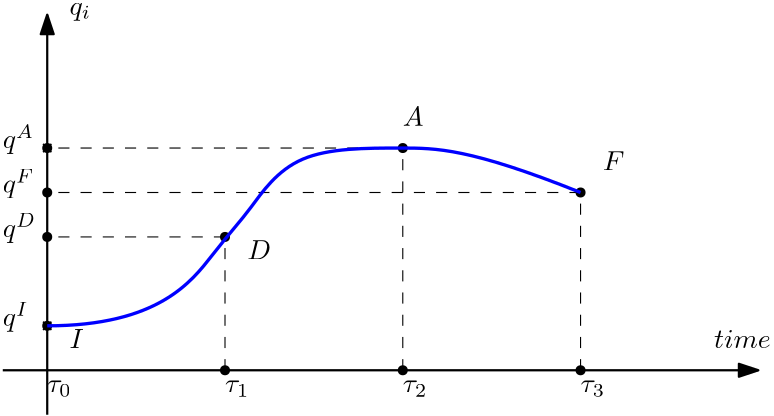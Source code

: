 <?xml version="1.0"?>
<!DOCTYPE ipe SYSTEM "ipe.dtd">
<ipe version="70107" creator="Ipe 7.1.10">
<info created="D:20161207173119" modified="D:20161207173119"/>
<ipestyle name="basic">
<symbol name="arrow/arc(spx)">
<path stroke="sym-stroke" fill="sym-stroke" pen="sym-pen">
0 0 m
-1 0.333 l
-1 -0.333 l
h
</path>
</symbol>
<symbol name="arrow/farc(spx)">
<path stroke="sym-stroke" fill="white" pen="sym-pen">
0 0 m
-1 0.333 l
-1 -0.333 l
h
</path>
</symbol>
<symbol name="arrow/ptarc(spx)">
<path stroke="sym-stroke" fill="sym-stroke" pen="sym-pen">
0 0 m
-1 0.333 l
-0.8 0 l
-1 -0.333 l
h
</path>
</symbol>
<symbol name="arrow/fptarc(spx)">
<path stroke="sym-stroke" fill="white" pen="sym-pen">
0 0 m
-1 0.333 l
-0.8 0 l
-1 -0.333 l
h
</path>
</symbol>
<symbol name="mark/circle(sx)" transformations="translations">
<path fill="sym-stroke">
0.6 0 0 0.6 0 0 e
0.4 0 0 0.4 0 0 e
</path>
</symbol>
<symbol name="mark/disk(sx)" transformations="translations">
<path fill="sym-stroke">
0.6 0 0 0.6 0 0 e
</path>
</symbol>
<symbol name="mark/fdisk(sfx)" transformations="translations">
<group>
<path fill="sym-fill">
0.5 0 0 0.5 0 0 e
</path>
<path fill="sym-stroke" fillrule="eofill">
0.6 0 0 0.6 0 0 e
0.4 0 0 0.4 0 0 e
</path>
</group>
</symbol>
<symbol name="mark/box(sx)" transformations="translations">
<path fill="sym-stroke" fillrule="eofill">
-0.6 -0.6 m
0.6 -0.6 l
0.6 0.6 l
-0.6 0.6 l
h
-0.4 -0.4 m
0.4 -0.4 l
0.4 0.4 l
-0.4 0.4 l
h
</path>
</symbol>
<symbol name="mark/square(sx)" transformations="translations">
<path fill="sym-stroke">
-0.6 -0.6 m
0.6 -0.6 l
0.6 0.6 l
-0.6 0.6 l
h
</path>
</symbol>
<symbol name="mark/fsquare(sfx)" transformations="translations">
<group>
<path fill="sym-fill">
-0.5 -0.5 m
0.5 -0.5 l
0.5 0.5 l
-0.5 0.5 l
h
</path>
<path fill="sym-stroke" fillrule="eofill">
-0.6 -0.6 m
0.6 -0.6 l
0.6 0.6 l
-0.6 0.6 l
h
-0.4 -0.4 m
0.4 -0.4 l
0.4 0.4 l
-0.4 0.4 l
h
</path>
</group>
</symbol>
<symbol name="mark/cross(sx)" transformations="translations">
<group>
<path fill="sym-stroke">
-0.43 -0.57 m
0.57 0.43 l
0.43 0.57 l
-0.57 -0.43 l
h
</path>
<path fill="sym-stroke">
-0.43 0.57 m
0.57 -0.43 l
0.43 -0.57 l
-0.57 0.43 l
h
</path>
</group>
</symbol>
<symbol name="arrow/fnormal(spx)">
<path stroke="sym-stroke" fill="white" pen="sym-pen">
0 0 m
-1 0.333 l
-1 -0.333 l
h
</path>
</symbol>
<symbol name="arrow/pointed(spx)">
<path stroke="sym-stroke" fill="sym-stroke" pen="sym-pen">
0 0 m
-1 0.333 l
-0.8 0 l
-1 -0.333 l
h
</path>
</symbol>
<symbol name="arrow/fpointed(spx)">
<path stroke="sym-stroke" fill="white" pen="sym-pen">
0 0 m
-1 0.333 l
-0.8 0 l
-1 -0.333 l
h
</path>
</symbol>
<symbol name="arrow/linear(spx)">
<path stroke="sym-stroke" pen="sym-pen">
-1 0.333 m
0 0 l
-1 -0.333 l
</path>
</symbol>
<symbol name="arrow/fdouble(spx)">
<path stroke="sym-stroke" fill="white" pen="sym-pen">
0 0 m
-1 0.333 l
-1 -0.333 l
h
-1 0 m
-2 0.333 l
-2 -0.333 l
h
</path>
</symbol>
<symbol name="arrow/double(spx)">
<path stroke="sym-stroke" fill="sym-stroke" pen="sym-pen">
0 0 m
-1 0.333 l
-1 -0.333 l
h
-1 0 m
-2 0.333 l
-2 -0.333 l
h
</path>
</symbol>
<pen name="heavier" value="0.8"/>
<pen name="fat" value="1.2"/>
<pen name="ultrafat" value="2"/>
<symbolsize name="large" value="5"/>
<symbolsize name="small" value="2"/>
<symbolsize name="tiny" value="1.1"/>
<arrowsize name="large" value="10"/>
<arrowsize name="small" value="5"/>
<arrowsize name="tiny" value="3"/>
<color name="red" value="1 0 0"/>
<color name="green" value="0 1 0"/>
<color name="blue" value="0 0 1"/>
<color name="yellow" value="1 1 0"/>
<color name="orange" value="1 0.647 0"/>
<color name="gold" value="1 0.843 0"/>
<color name="purple" value="0.627 0.125 0.941"/>
<color name="gray" value="0.745"/>
<color name="brown" value="0.647 0.165 0.165"/>
<color name="navy" value="0 0 0.502"/>
<color name="pink" value="1 0.753 0.796"/>
<color name="seagreen" value="0.18 0.545 0.341"/>
<color name="turquoise" value="0.251 0.878 0.816"/>
<color name="violet" value="0.933 0.51 0.933"/>
<color name="darkblue" value="0 0 0.545"/>
<color name="darkcyan" value="0 0.545 0.545"/>
<color name="darkgray" value="0.663"/>
<color name="darkgreen" value="0 0.392 0"/>
<color name="darkmagenta" value="0.545 0 0.545"/>
<color name="darkorange" value="1 0.549 0"/>
<color name="darkred" value="0.545 0 0"/>
<color name="lightblue" value="0.678 0.847 0.902"/>
<color name="lightcyan" value="0.878 1 1"/>
<color name="lightgray" value="0.827"/>
<color name="lightgreen" value="0.565 0.933 0.565"/>
<color name="lightyellow" value="1 1 0.878"/>
<dashstyle name="dashed" value="[4] 0"/>
<dashstyle name="dotted" value="[1 3] 0"/>
<dashstyle name="dash dotted" value="[4 2 1 2] 0"/>
<dashstyle name="dash dot dotted" value="[4 2 1 2 1 2] 0"/>
<textsize name="large" value="\large"/>
<textsize name="Large" value="\Large"/>
<textsize name="LARGE" value="\LARGE"/>
<textsize name="huge" value="\huge"/>
<textsize name="Huge" value="\Huge"/>
<textsize name="small" value="\small"/>
<textsize name="footnote" value="\footnotesize"/>
<textsize name="tiny" value="\tiny"/>
<textstyle name="center" begin="\begin{center}" end="\end{center}"/>
<textstyle name="itemize" begin="\begin{itemize}" end="\end{itemize}"/>
<textstyle name="item" begin="\begin{itemize}\item{}" end="\end{itemize}"/>
<gridsize name="4 pts" value="4"/>
<gridsize name="8 pts (~3 mm)" value="8"/>
<gridsize name="16 pts (~6 mm)" value="16"/>
<gridsize name="32 pts (~12 mm)" value="32"/>
<gridsize name="10 pts (~3.5 mm)" value="10"/>
<gridsize name="20 pts (~7 mm)" value="20"/>
<gridsize name="14 pts (~5 mm)" value="14"/>
<gridsize name="28 pts (~10 mm)" value="28"/>
<gridsize name="56 pts (~20 mm)" value="56"/>
<anglesize name="90 deg" value="90"/>
<anglesize name="60 deg" value="60"/>
<anglesize name="45 deg" value="45"/>
<anglesize name="30 deg" value="30"/>
<anglesize name="22.5 deg" value="22.5"/>
<opacity name="10%" value="0.1"/>
<opacity name="30%" value="0.3"/>
<opacity name="50%" value="0.5"/>
<opacity name="75%" value="0.75"/>
<tiling name="falling" angle="-60" step="4" width="1"/>
<tiling name="rising" angle="30" step="4" width="1"/>
</ipestyle>
<page>
<layer name="alpha"/>
<view layers="alpha" active="alpha"/>
<path layer="alpha" stroke="black" pen="heavier" rarrow="normal/normal">
192 704 m
192 576 l
192 560 l
</path>
<path stroke="black" pen="heavier" rarrow="normal/normal">
448 576 m
176 576 l
176 576 l
</path>
<use name="mark/disk(sx)" pos="192 592" size="normal" stroke="black"/>
<text transformations="translations" pos="176 592" stroke="black" type="label" width="9.376" height="8.388" depth="1.93" valign="baseline">$q^I$</text>
<text transformations="translations" pos="176 656" stroke="black" type="label" width="11.294" height="8.388" depth="1.93" valign="baseline">$q^A$</text>
<text transformations="translations" pos="176 624" stroke="black" type="label" width="12.032" height="8.388" depth="1.93" valign="baseline">$q^D$</text>
<text transformations="translations" pos="176 640" stroke="black" type="label" width="11.428" height="8.388" depth="1.93" valign="baseline">$q^F$</text>
<use name="mark/disk(sx)" pos="192 624" size="normal" stroke="black"/>
<use name="mark/disk(sx)" pos="192 640" size="normal" stroke="black"/>
<use name="mark/cross(sx)" pos="192 656" size="normal" stroke="black"/>
<use name="mark/cross(sx)" pos="192 592" size="normal" stroke="black"/>
<use name="mark/disk(sx)" pos="192 656" size="normal" stroke="black"/>
<use name="mark/disk(sx)" pos="256 624" size="normal" stroke="black"/>
<use name="mark/disk(sx)" pos="320 656" size="normal" stroke="black"/>
<use name="mark/disk(sx)" pos="384 640" size="normal" stroke="black"/>
<text matrix="1 0 0 1 -16 8" transformations="translations" pos="208 560" stroke="black" type="label" width="8.825" height="4.294" depth="1.49" valign="baseline">$\tau_0$</text>
<text matrix="1 0 0 1 0 8" transformations="translations" pos="256 560" stroke="black" type="label" width="8.825" height="4.294" depth="1.49" valign="baseline">$\tau_1$</text>
<text matrix="1 0 0 1 0 8" transformations="translations" pos="320 560" stroke="black" type="label" width="8.825" height="4.294" depth="1.49" valign="baseline">$\tau_2$</text>
<text matrix="1 0 0 1 0 8" transformations="translations" pos="384 560" stroke="black" type="label" width="8.825" height="4.294" depth="1.49" valign="baseline">$\tau_3$</text>
<use name="mark/disk(sx)" pos="256 576" size="normal" stroke="black"/>
<use name="mark/disk(sx)" pos="320 576" size="normal" stroke="black"/>
<use name="mark/disk(sx)" pos="384 576" size="normal" stroke="black"/>
<path stroke="black" dash="dashed">
384 576 m
384 640 l
192 640 l
</path>
<path stroke="black" dash="dashed">
320 576 m
320 656 l
192 656 l
</path>
<path stroke="black" dash="dashed">
256 576 m
256 624 l
192 624 l
</path>
<text matrix="1 0 0 1 24 0" transformations="translations" pos="176 704" stroke="black" type="label" width="7.764" height="4.297" depth="1.93" valign="baseline">$q_i$</text>
<text matrix="1 0 0 1 -32 24" transformations="translations" pos="464 560" stroke="black" type="label" width="20.416" height="6.571" depth="0" valign="baseline">$time$</text>
<text transformations="translations" pos="320 664" stroke="black" type="label" width="7.472" height="6.808" depth="0" valign="baseline">$A$</text>
<text transformations="translations" pos="392 648" stroke="black" type="label" width="7.79" height="6.808" depth="0" valign="baseline">$F$</text>
<text transformations="translations" pos="264 616" stroke="black" type="label" width="8.525" height="6.808" depth="0" valign="baseline">$D$</text>
<text transformations="translations" pos="200 584" stroke="black" type="label" width="5.161" height="6.808" depth="0" valign="baseline">$I$</text>
<path stroke="blue" pen="fat">
192 592 m
232 592
256 624
264 632
280 656
320 656
344 656
384 640 c
</path>
</page>
</ipe>
